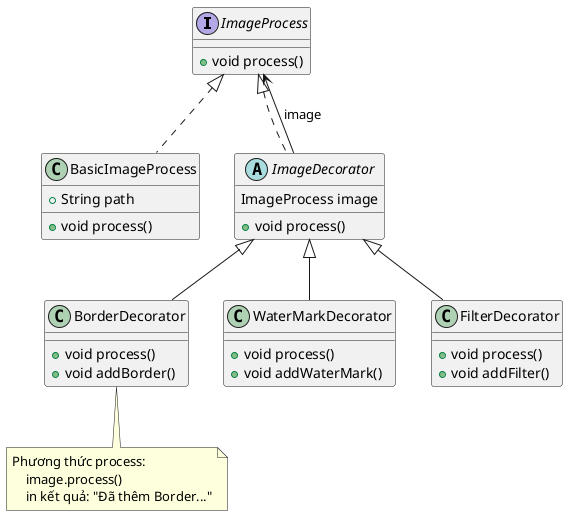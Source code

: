 @startuml
'https://plantuml.com/class-diagram

interface ImageProcess{
    + void process()
}

class BasicImageProcess implements ImageProcess{
    + String path
    + void process()
}

abstract class ImageDecorator implements ImageProcess{
    ImageProcess image
    + void process()
}

class BorderDecorator extends ImageDecorator{
    + void process()
    + void addBorder()
}

class WaterMarkDecorator extends ImageDecorator{
    + void process()
    + void addWaterMark()
}

class FilterDecorator extends ImageDecorator{
    + void process()
    + void addFilter()
}

ImageDecorator --> ImageProcess: image


note bottom of BorderDecorator
    Phương thức process:
        image.process()
        in kết quả: "Đã thêm Border..."
end note
@enduml